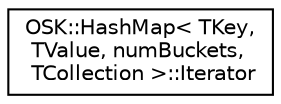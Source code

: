 digraph "Representación gráfica de la clase"
{
 // INTERACTIVE_SVG=YES
 // LATEX_PDF_SIZE
  edge [fontname="Helvetica",fontsize="10",labelfontname="Helvetica",labelfontsize="10"];
  node [fontname="Helvetica",fontsize="10",shape=record];
  rankdir="LR";
  Node0 [label="OSK::HashMap\< TKey,\l TValue, numBuckets,\l TCollection \>::Iterator",height=0.2,width=0.4,color="black", fillcolor="white", style="filled",URL="$class_o_s_k_1_1_hash_map_1_1_iterator.html",tooltip="Un iterador apunta a una pareja de la colección. Se puede recorrer la colección a través de los itera..."];
}
